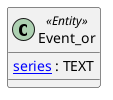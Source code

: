 {
  "sha1": "kwfh9boc0ezqwpwd9mgudt9rl7sz6d9",
  "insertion": {
    "when": "2024-06-03T18:59:33.427Z",
    "url": "https://forum.plantuml.net/12062/misintepretation-of-tooltip-as-operation",
    "user": "plantuml@gmail.com"
  }
}
@startuml
class Event_or << Entity >> {
   [[https://www.openresearch.org/wiki/Property:Event_in_series{foreign key(pagename) of the Event series this event belongs to} series]] : TEXT
  }
@enduml

